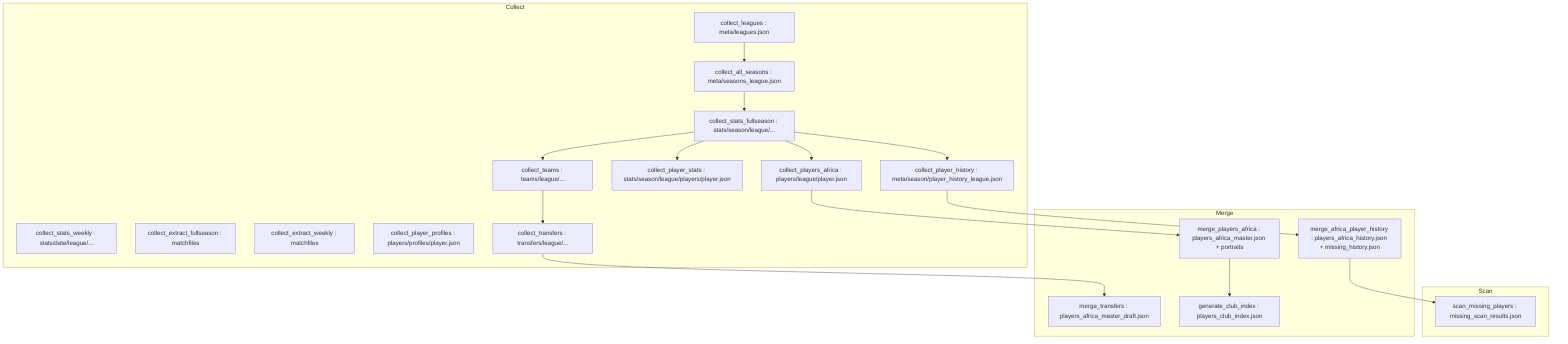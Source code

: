 flowchart TD

  subgraph Collect
    A1[collect_leagues : meta/leagues.json]
    A2[collect_all_seasons : meta/seasons_league.json]
    A3[collect_stats_fullseason : stats/season/league/...]
    A4[collect_stats_weekly : stats/date/league/...]
    A5[collect_extract_fullseason : matchfiles]
    A6[collect_extract_weekly : matchfiles]
    A7[collect_player_history : meta/season/player_history_league.json]
    A8[collect_player_stats : stats/season/league/players/player.json]
    A9[collect_players_africa : players/league/player.json]
    A10[collect_player_profiles : players/profiles/player.json]
    A11[collect_teams : teams/league/...]
    A12[collect_transfers : transfers/league/...]
  end

  subgraph Merge
    M1[merge_players_africa : players_africa_master.json + portraits]
    M2[merge_africa_player_history : players_africa_history.json + missing_history.json]
    M3[merge_transfers : players_africa_master_draft.json]
    M4[generate_club_index : players_club_index.json]
  end

  subgraph Scan
    S1[scan_missing_players : missing_scan_results.json]
  end

  %% Connections
  A1 --> A2
  A2 --> A3
  A3 --> A7
  A3 --> A8
  A3 --> A9
  A3 --> A11
  A11 --> A12
  A12 --> M3
  A7 --> M2
  A9 --> M1
  M1 --> M4
  M2 --> S1